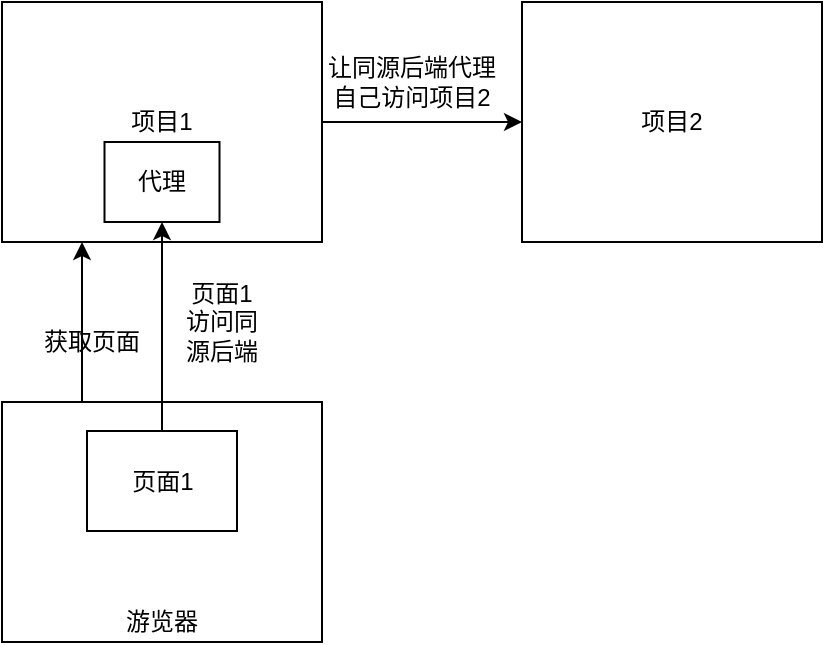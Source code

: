 <mxfile version="15.2.7" type="device"><diagram id="a4YcsB9J9mB4Lt2QbZrU" name="第 1 页"><mxGraphModel dx="1024" dy="592" grid="1" gridSize="10" guides="1" tooltips="1" connect="1" arrows="1" fold="1" page="1" pageScale="1" pageWidth="827" pageHeight="1169" math="0" shadow="0"><root><mxCell id="0"/><mxCell id="1" parent="0"/><mxCell id="tQHWpSJJE_rMLr7K33LV-1" style="edgeStyle=orthogonalEdgeStyle;rounded=0;orthogonalLoop=1;jettySize=auto;html=1;exitX=0.25;exitY=0;exitDx=0;exitDy=0;entryX=0.25;entryY=1;entryDx=0;entryDy=0;" parent="1" source="tQHWpSJJE_rMLr7K33LV-2" target="tQHWpSJJE_rMLr7K33LV-3" edge="1"><mxGeometry relative="1" as="geometry"/></mxCell><mxCell id="tQHWpSJJE_rMLr7K33LV-2" value="" style="rounded=0;whiteSpace=wrap;html=1;" parent="1" vertex="1"><mxGeometry x="120" y="250" width="160" height="120" as="geometry"/></mxCell><mxCell id="tQHWpSJJE_rMLr7K33LV-11" style="edgeStyle=orthogonalEdgeStyle;rounded=0;orthogonalLoop=1;jettySize=auto;html=1;exitX=1;exitY=0.5;exitDx=0;exitDy=0;entryX=0;entryY=0.5;entryDx=0;entryDy=0;" parent="1" source="tQHWpSJJE_rMLr7K33LV-3" target="tQHWpSJJE_rMLr7K33LV-4" edge="1"><mxGeometry relative="1" as="geometry"/></mxCell><mxCell id="tQHWpSJJE_rMLr7K33LV-3" value="项目1" style="rounded=0;whiteSpace=wrap;html=1;" parent="1" vertex="1"><mxGeometry x="120" y="50" width="160" height="120" as="geometry"/></mxCell><mxCell id="tQHWpSJJE_rMLr7K33LV-4" value="项目2" style="rounded=0;whiteSpace=wrap;html=1;" parent="1" vertex="1"><mxGeometry x="380" y="50" width="150" height="120" as="geometry"/></mxCell><mxCell id="tQHWpSJJE_rMLr7K33LV-5" value="获取页面" style="text;html=1;strokeColor=none;fillColor=none;align=center;verticalAlign=middle;whiteSpace=wrap;rounded=0;" parent="1" vertex="1"><mxGeometry x="130" y="210" width="70" height="20" as="geometry"/></mxCell><mxCell id="YWDtIPhI56Y70VBa_D_C-2" style="edgeStyle=orthogonalEdgeStyle;rounded=0;orthogonalLoop=1;jettySize=auto;html=1;exitX=0.5;exitY=0;exitDx=0;exitDy=0;entryX=0.5;entryY=1;entryDx=0;entryDy=0;" edge="1" parent="1" source="tQHWpSJJE_rMLr7K33LV-7" target="YWDtIPhI56Y70VBa_D_C-1"><mxGeometry relative="1" as="geometry"/></mxCell><mxCell id="tQHWpSJJE_rMLr7K33LV-7" value="页面1" style="rounded=0;whiteSpace=wrap;html=1;" parent="1" vertex="1"><mxGeometry x="162.5" y="264.5" width="75" height="50" as="geometry"/></mxCell><mxCell id="tQHWpSJJE_rMLr7K33LV-8" value="游览器" style="text;html=1;strokeColor=none;fillColor=none;align=center;verticalAlign=middle;whiteSpace=wrap;rounded=0;" parent="1" vertex="1"><mxGeometry x="165" y="350" width="70" height="20" as="geometry"/></mxCell><mxCell id="tQHWpSJJE_rMLr7K33LV-12" value="页面1访问同源后端" style="text;html=1;strokeColor=none;fillColor=none;align=center;verticalAlign=middle;whiteSpace=wrap;rounded=0;" parent="1" vertex="1"><mxGeometry x="210" y="200" width="40" height="20" as="geometry"/></mxCell><mxCell id="tQHWpSJJE_rMLr7K33LV-13" value="让同源后端代理自己访问项目2" style="text;html=1;strokeColor=none;fillColor=none;align=center;verticalAlign=middle;whiteSpace=wrap;rounded=0;" parent="1" vertex="1"><mxGeometry x="280" y="80" width="90" height="20" as="geometry"/></mxCell><mxCell id="YWDtIPhI56Y70VBa_D_C-1" value="代理" style="rounded=0;whiteSpace=wrap;html=1;" vertex="1" parent="1"><mxGeometry x="171.25" y="120" width="57.5" height="40" as="geometry"/></mxCell></root></mxGraphModel></diagram></mxfile>